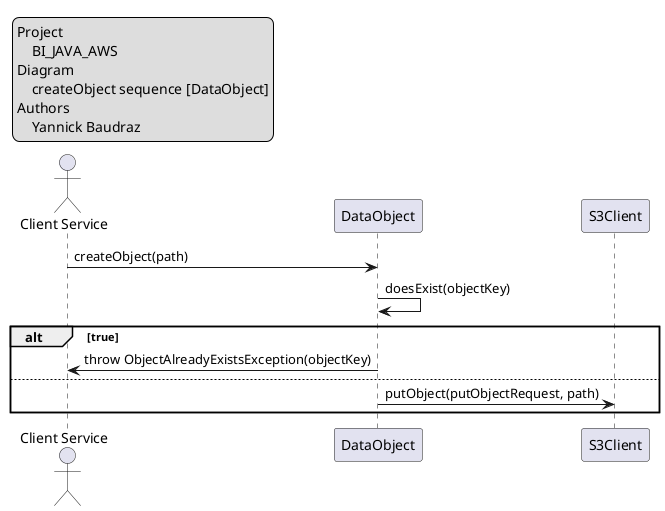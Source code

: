 @startuml DataObject_createObject
'https://plantuml.com/sequence-diagram

legend top left
    Project
        BI_JAVA_AWS
    Diagram
        createObject sequence [DataObject]
    Authors
        Yannick Baudraz
endlegend

actor "Client Service" as Client

participant DataObject
participant S3Client

Client -> DataObject: createObject(path)
DataObject -> DataObject: doesExist(objectKey)
alt true
    DataObject -> Client: throw ObjectAlreadyExistsException(objectKey)
else
    DataObject -> S3Client: putObject(putObjectRequest, path)
end

@enduml
